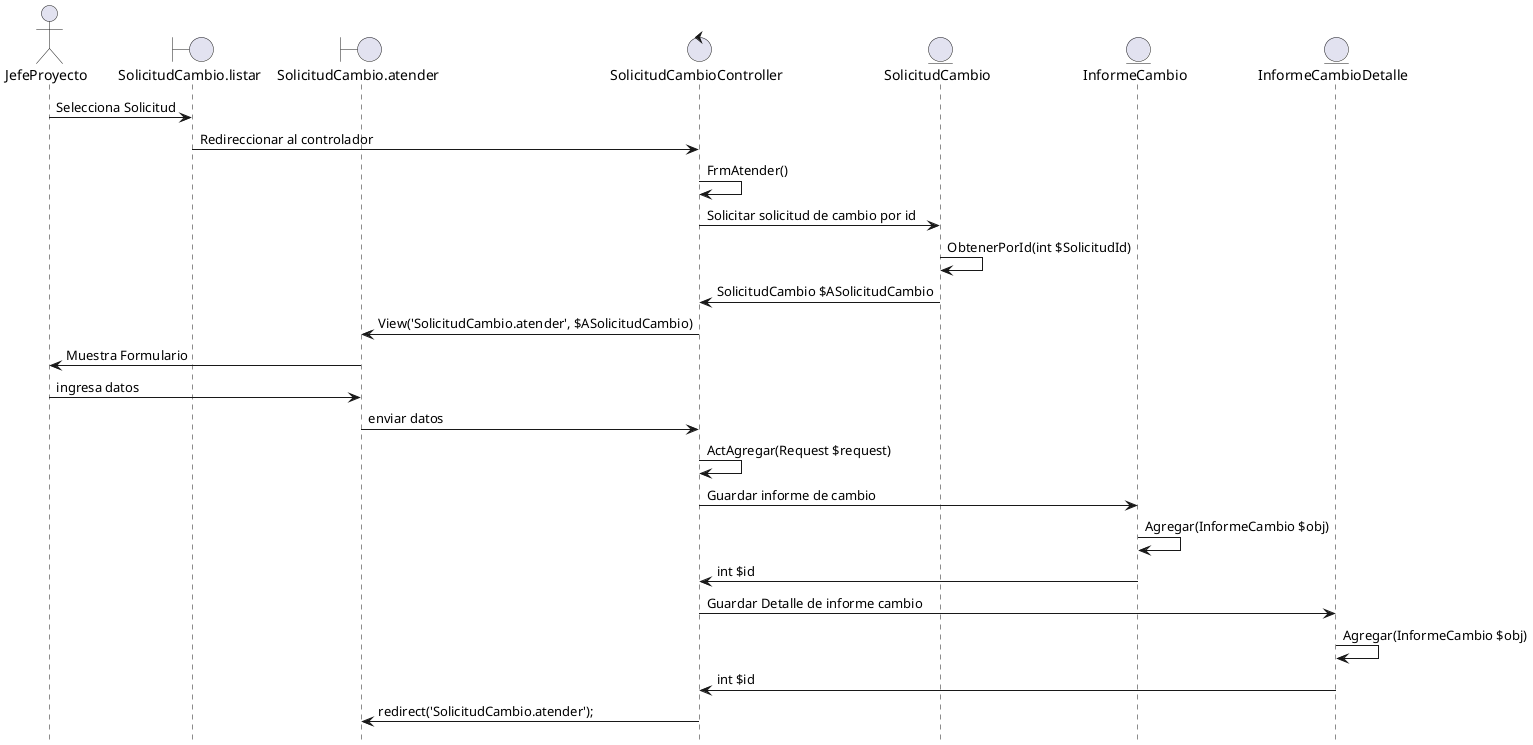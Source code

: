 @startuml
hide footbox

actor JefeProyecto
boundary SolicitudCambio.listar
boundary SolicitudCambio.atender
control SolicitudCambioController
entity SolicitudCambio
entity InformeCambio
entity InformeCambioDetalle

JefeProyecto -> SolicitudCambio.listar : Selecciona Solicitud 
SolicitudCambio.listar -> SolicitudCambioController : Redireccionar al controlador
SolicitudCambioController ->  SolicitudCambioController : FrmAtender()
SolicitudCambioController -> SolicitudCambio : Solicitar solicitud de cambio por id
SolicitudCambio -> SolicitudCambio : ObtenerPorId(int $SolicitudId)
SolicitudCambio -> SolicitudCambioController : SolicitudCambio $ASolicitudCambio
SolicitudCambioController -> SolicitudCambio.atender : View('SolicitudCambio.atender', $ASolicitudCambio)
SolicitudCambio.atender -> JefeProyecto : Muestra Formulario
JefeProyecto -> SolicitudCambio.atender : ingresa datos
SolicitudCambio.atender -> SolicitudCambioController : enviar datos
SolicitudCambioController -> SolicitudCambioController : ActAgregar(Request $request)
SolicitudCambioController -> InformeCambio : Guardar informe de cambio
InformeCambio -> InformeCambio : Agregar(InformeCambio $obj)
InformeCambio -> SolicitudCambioController : int $id
SolicitudCambioController -> InformeCambioDetalle : Guardar Detalle de informe cambio
InformeCambioDetalle -> InformeCambioDetalle : Agregar(InformeCambio $obj)
InformeCambioDetalle -> SolicitudCambioController : int $id
SolicitudCambioController -> SolicitudCambio.atender : redirect('SolicitudCambio.atender');
@enduml